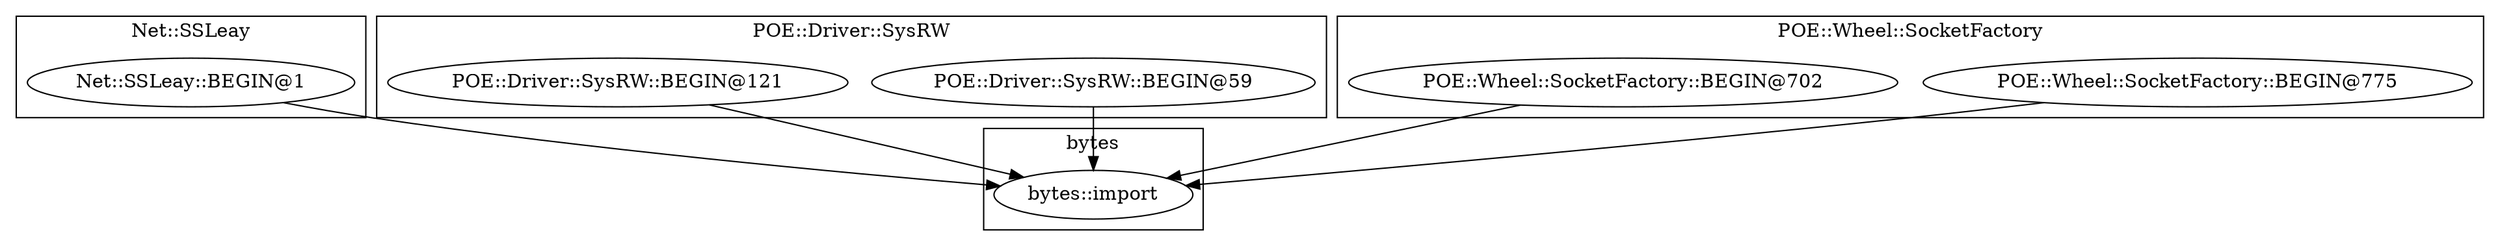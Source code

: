 digraph {
graph [overlap=false]
subgraph cluster_Net_SSLeay {
	label="Net::SSLeay";
	"Net::SSLeay::BEGIN@1";
}
subgraph cluster_POE_Driver_SysRW {
	label="POE::Driver::SysRW";
	"POE::Driver::SysRW::BEGIN@59";
	"POE::Driver::SysRW::BEGIN@121";
}
subgraph cluster_bytes {
	label="bytes";
	"bytes::import";
}
subgraph cluster_POE_Wheel_SocketFactory {
	label="POE::Wheel::SocketFactory";
	"POE::Wheel::SocketFactory::BEGIN@775";
	"POE::Wheel::SocketFactory::BEGIN@702";
}
"POE::Driver::SysRW::BEGIN@59" -> "bytes::import";
"POE::Driver::SysRW::BEGIN@121" -> "bytes::import";
"POE::Wheel::SocketFactory::BEGIN@702" -> "bytes::import";
"POE::Wheel::SocketFactory::BEGIN@775" -> "bytes::import";
"Net::SSLeay::BEGIN@1" -> "bytes::import";
}

